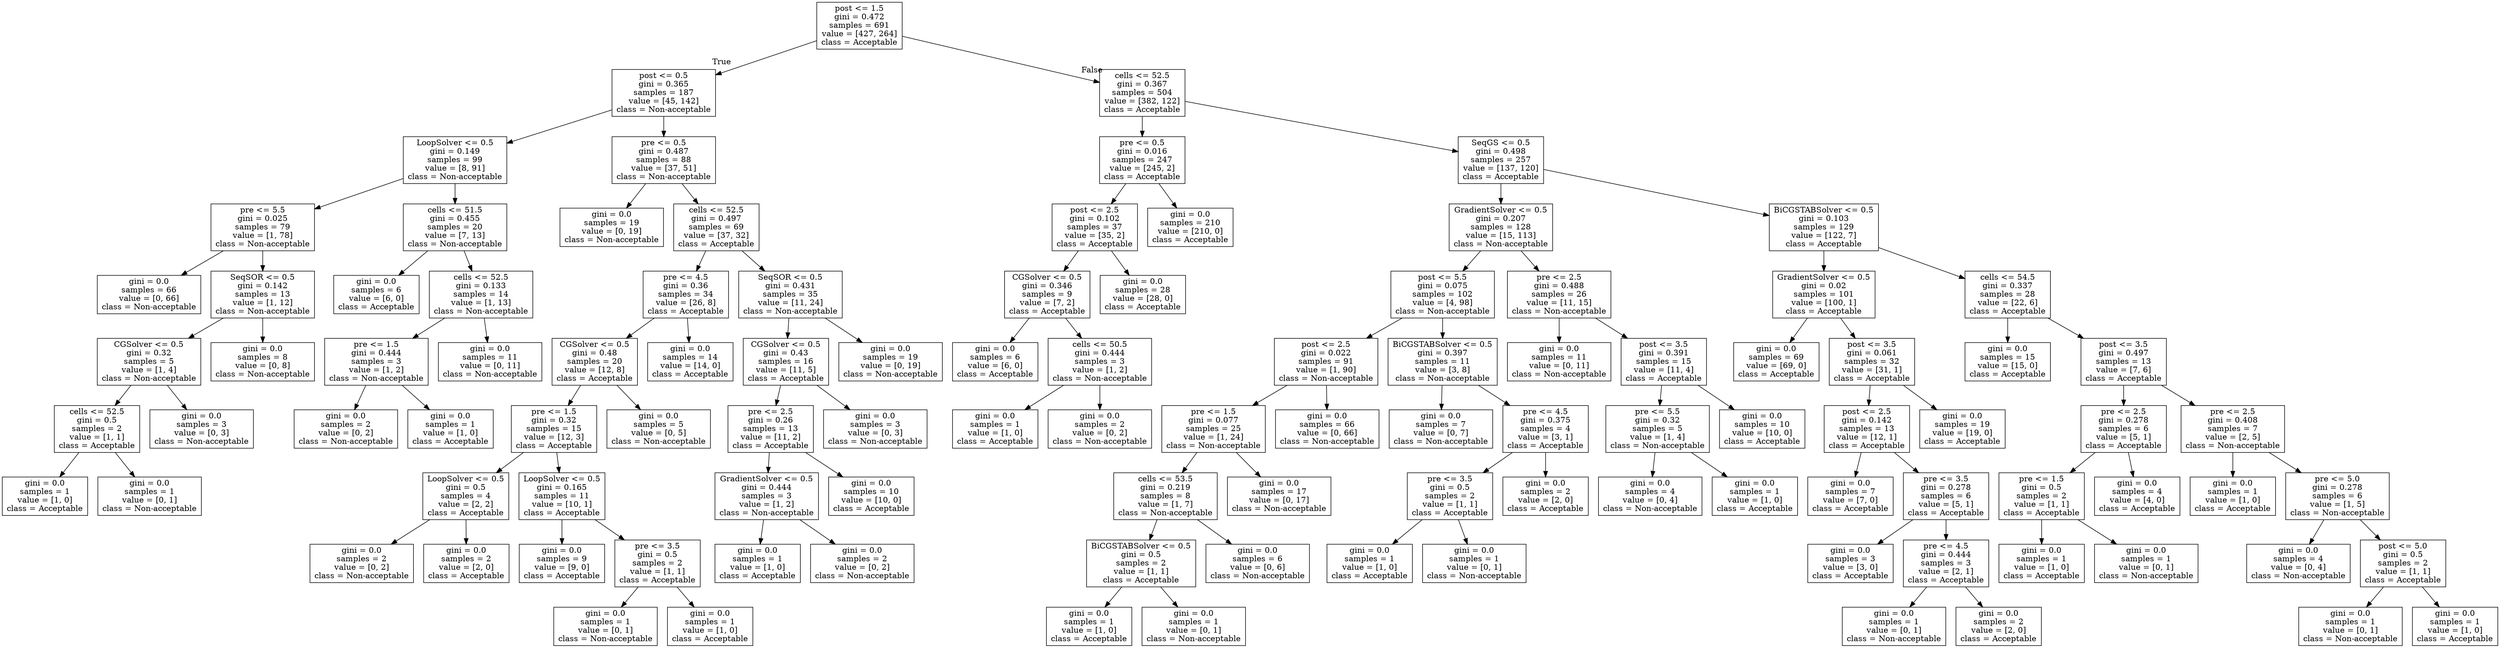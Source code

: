 digraph Tree {
node [shape=box] ;
0 [label="post <= 1.5\ngini = 0.472\nsamples = 691\nvalue = [427, 264]\nclass = Acceptable"] ;
1 [label="post <= 0.5\ngini = 0.365\nsamples = 187\nvalue = [45, 142]\nclass = Non-acceptable"] ;
0 -> 1 [labeldistance=2.5, labelangle=45, headlabel="True"] ;
2 [label="LoopSolver <= 0.5\ngini = 0.149\nsamples = 99\nvalue = [8, 91]\nclass = Non-acceptable"] ;
1 -> 2 ;
3 [label="pre <= 5.5\ngini = 0.025\nsamples = 79\nvalue = [1, 78]\nclass = Non-acceptable"] ;
2 -> 3 ;
4 [label="gini = 0.0\nsamples = 66\nvalue = [0, 66]\nclass = Non-acceptable"] ;
3 -> 4 ;
5 [label="SeqSOR <= 0.5\ngini = 0.142\nsamples = 13\nvalue = [1, 12]\nclass = Non-acceptable"] ;
3 -> 5 ;
6 [label="CGSolver <= 0.5\ngini = 0.32\nsamples = 5\nvalue = [1, 4]\nclass = Non-acceptable"] ;
5 -> 6 ;
7 [label="cells <= 52.5\ngini = 0.5\nsamples = 2\nvalue = [1, 1]\nclass = Acceptable"] ;
6 -> 7 ;
8 [label="gini = 0.0\nsamples = 1\nvalue = [1, 0]\nclass = Acceptable"] ;
7 -> 8 ;
9 [label="gini = 0.0\nsamples = 1\nvalue = [0, 1]\nclass = Non-acceptable"] ;
7 -> 9 ;
10 [label="gini = 0.0\nsamples = 3\nvalue = [0, 3]\nclass = Non-acceptable"] ;
6 -> 10 ;
11 [label="gini = 0.0\nsamples = 8\nvalue = [0, 8]\nclass = Non-acceptable"] ;
5 -> 11 ;
12 [label="cells <= 51.5\ngini = 0.455\nsamples = 20\nvalue = [7, 13]\nclass = Non-acceptable"] ;
2 -> 12 ;
13 [label="gini = 0.0\nsamples = 6\nvalue = [6, 0]\nclass = Acceptable"] ;
12 -> 13 ;
14 [label="cells <= 52.5\ngini = 0.133\nsamples = 14\nvalue = [1, 13]\nclass = Non-acceptable"] ;
12 -> 14 ;
15 [label="pre <= 1.5\ngini = 0.444\nsamples = 3\nvalue = [1, 2]\nclass = Non-acceptable"] ;
14 -> 15 ;
16 [label="gini = 0.0\nsamples = 2\nvalue = [0, 2]\nclass = Non-acceptable"] ;
15 -> 16 ;
17 [label="gini = 0.0\nsamples = 1\nvalue = [1, 0]\nclass = Acceptable"] ;
15 -> 17 ;
18 [label="gini = 0.0\nsamples = 11\nvalue = [0, 11]\nclass = Non-acceptable"] ;
14 -> 18 ;
19 [label="pre <= 0.5\ngini = 0.487\nsamples = 88\nvalue = [37, 51]\nclass = Non-acceptable"] ;
1 -> 19 ;
20 [label="gini = 0.0\nsamples = 19\nvalue = [0, 19]\nclass = Non-acceptable"] ;
19 -> 20 ;
21 [label="cells <= 52.5\ngini = 0.497\nsamples = 69\nvalue = [37, 32]\nclass = Acceptable"] ;
19 -> 21 ;
22 [label="pre <= 4.5\ngini = 0.36\nsamples = 34\nvalue = [26, 8]\nclass = Acceptable"] ;
21 -> 22 ;
23 [label="CGSolver <= 0.5\ngini = 0.48\nsamples = 20\nvalue = [12, 8]\nclass = Acceptable"] ;
22 -> 23 ;
24 [label="pre <= 1.5\ngini = 0.32\nsamples = 15\nvalue = [12, 3]\nclass = Acceptable"] ;
23 -> 24 ;
25 [label="LoopSolver <= 0.5\ngini = 0.5\nsamples = 4\nvalue = [2, 2]\nclass = Acceptable"] ;
24 -> 25 ;
26 [label="gini = 0.0\nsamples = 2\nvalue = [0, 2]\nclass = Non-acceptable"] ;
25 -> 26 ;
27 [label="gini = 0.0\nsamples = 2\nvalue = [2, 0]\nclass = Acceptable"] ;
25 -> 27 ;
28 [label="LoopSolver <= 0.5\ngini = 0.165\nsamples = 11\nvalue = [10, 1]\nclass = Acceptable"] ;
24 -> 28 ;
29 [label="gini = 0.0\nsamples = 9\nvalue = [9, 0]\nclass = Acceptable"] ;
28 -> 29 ;
30 [label="pre <= 3.5\ngini = 0.5\nsamples = 2\nvalue = [1, 1]\nclass = Acceptable"] ;
28 -> 30 ;
31 [label="gini = 0.0\nsamples = 1\nvalue = [0, 1]\nclass = Non-acceptable"] ;
30 -> 31 ;
32 [label="gini = 0.0\nsamples = 1\nvalue = [1, 0]\nclass = Acceptable"] ;
30 -> 32 ;
33 [label="gini = 0.0\nsamples = 5\nvalue = [0, 5]\nclass = Non-acceptable"] ;
23 -> 33 ;
34 [label="gini = 0.0\nsamples = 14\nvalue = [14, 0]\nclass = Acceptable"] ;
22 -> 34 ;
35 [label="SeqSOR <= 0.5\ngini = 0.431\nsamples = 35\nvalue = [11, 24]\nclass = Non-acceptable"] ;
21 -> 35 ;
36 [label="CGSolver <= 0.5\ngini = 0.43\nsamples = 16\nvalue = [11, 5]\nclass = Acceptable"] ;
35 -> 36 ;
37 [label="pre <= 2.5\ngini = 0.26\nsamples = 13\nvalue = [11, 2]\nclass = Acceptable"] ;
36 -> 37 ;
38 [label="GradientSolver <= 0.5\ngini = 0.444\nsamples = 3\nvalue = [1, 2]\nclass = Non-acceptable"] ;
37 -> 38 ;
39 [label="gini = 0.0\nsamples = 1\nvalue = [1, 0]\nclass = Acceptable"] ;
38 -> 39 ;
40 [label="gini = 0.0\nsamples = 2\nvalue = [0, 2]\nclass = Non-acceptable"] ;
38 -> 40 ;
41 [label="gini = 0.0\nsamples = 10\nvalue = [10, 0]\nclass = Acceptable"] ;
37 -> 41 ;
42 [label="gini = 0.0\nsamples = 3\nvalue = [0, 3]\nclass = Non-acceptable"] ;
36 -> 42 ;
43 [label="gini = 0.0\nsamples = 19\nvalue = [0, 19]\nclass = Non-acceptable"] ;
35 -> 43 ;
44 [label="cells <= 52.5\ngini = 0.367\nsamples = 504\nvalue = [382, 122]\nclass = Acceptable"] ;
0 -> 44 [labeldistance=2.5, labelangle=-45, headlabel="False"] ;
45 [label="pre <= 0.5\ngini = 0.016\nsamples = 247\nvalue = [245, 2]\nclass = Acceptable"] ;
44 -> 45 ;
46 [label="post <= 2.5\ngini = 0.102\nsamples = 37\nvalue = [35, 2]\nclass = Acceptable"] ;
45 -> 46 ;
47 [label="CGSolver <= 0.5\ngini = 0.346\nsamples = 9\nvalue = [7, 2]\nclass = Acceptable"] ;
46 -> 47 ;
48 [label="gini = 0.0\nsamples = 6\nvalue = [6, 0]\nclass = Acceptable"] ;
47 -> 48 ;
49 [label="cells <= 50.5\ngini = 0.444\nsamples = 3\nvalue = [1, 2]\nclass = Non-acceptable"] ;
47 -> 49 ;
50 [label="gini = 0.0\nsamples = 1\nvalue = [1, 0]\nclass = Acceptable"] ;
49 -> 50 ;
51 [label="gini = 0.0\nsamples = 2\nvalue = [0, 2]\nclass = Non-acceptable"] ;
49 -> 51 ;
52 [label="gini = 0.0\nsamples = 28\nvalue = [28, 0]\nclass = Acceptable"] ;
46 -> 52 ;
53 [label="gini = 0.0\nsamples = 210\nvalue = [210, 0]\nclass = Acceptable"] ;
45 -> 53 ;
54 [label="SeqGS <= 0.5\ngini = 0.498\nsamples = 257\nvalue = [137, 120]\nclass = Acceptable"] ;
44 -> 54 ;
55 [label="GradientSolver <= 0.5\ngini = 0.207\nsamples = 128\nvalue = [15, 113]\nclass = Non-acceptable"] ;
54 -> 55 ;
56 [label="post <= 5.5\ngini = 0.075\nsamples = 102\nvalue = [4, 98]\nclass = Non-acceptable"] ;
55 -> 56 ;
57 [label="post <= 2.5\ngini = 0.022\nsamples = 91\nvalue = [1, 90]\nclass = Non-acceptable"] ;
56 -> 57 ;
58 [label="pre <= 1.5\ngini = 0.077\nsamples = 25\nvalue = [1, 24]\nclass = Non-acceptable"] ;
57 -> 58 ;
59 [label="cells <= 53.5\ngini = 0.219\nsamples = 8\nvalue = [1, 7]\nclass = Non-acceptable"] ;
58 -> 59 ;
60 [label="BiCGSTABSolver <= 0.5\ngini = 0.5\nsamples = 2\nvalue = [1, 1]\nclass = Acceptable"] ;
59 -> 60 ;
61 [label="gini = 0.0\nsamples = 1\nvalue = [1, 0]\nclass = Acceptable"] ;
60 -> 61 ;
62 [label="gini = 0.0\nsamples = 1\nvalue = [0, 1]\nclass = Non-acceptable"] ;
60 -> 62 ;
63 [label="gini = 0.0\nsamples = 6\nvalue = [0, 6]\nclass = Non-acceptable"] ;
59 -> 63 ;
64 [label="gini = 0.0\nsamples = 17\nvalue = [0, 17]\nclass = Non-acceptable"] ;
58 -> 64 ;
65 [label="gini = 0.0\nsamples = 66\nvalue = [0, 66]\nclass = Non-acceptable"] ;
57 -> 65 ;
66 [label="BiCGSTABSolver <= 0.5\ngini = 0.397\nsamples = 11\nvalue = [3, 8]\nclass = Non-acceptable"] ;
56 -> 66 ;
67 [label="gini = 0.0\nsamples = 7\nvalue = [0, 7]\nclass = Non-acceptable"] ;
66 -> 67 ;
68 [label="pre <= 4.5\ngini = 0.375\nsamples = 4\nvalue = [3, 1]\nclass = Acceptable"] ;
66 -> 68 ;
69 [label="pre <= 3.5\ngini = 0.5\nsamples = 2\nvalue = [1, 1]\nclass = Acceptable"] ;
68 -> 69 ;
70 [label="gini = 0.0\nsamples = 1\nvalue = [1, 0]\nclass = Acceptable"] ;
69 -> 70 ;
71 [label="gini = 0.0\nsamples = 1\nvalue = [0, 1]\nclass = Non-acceptable"] ;
69 -> 71 ;
72 [label="gini = 0.0\nsamples = 2\nvalue = [2, 0]\nclass = Acceptable"] ;
68 -> 72 ;
73 [label="pre <= 2.5\ngini = 0.488\nsamples = 26\nvalue = [11, 15]\nclass = Non-acceptable"] ;
55 -> 73 ;
74 [label="gini = 0.0\nsamples = 11\nvalue = [0, 11]\nclass = Non-acceptable"] ;
73 -> 74 ;
75 [label="post <= 3.5\ngini = 0.391\nsamples = 15\nvalue = [11, 4]\nclass = Acceptable"] ;
73 -> 75 ;
76 [label="pre <= 5.5\ngini = 0.32\nsamples = 5\nvalue = [1, 4]\nclass = Non-acceptable"] ;
75 -> 76 ;
77 [label="gini = 0.0\nsamples = 4\nvalue = [0, 4]\nclass = Non-acceptable"] ;
76 -> 77 ;
78 [label="gini = 0.0\nsamples = 1\nvalue = [1, 0]\nclass = Acceptable"] ;
76 -> 78 ;
79 [label="gini = 0.0\nsamples = 10\nvalue = [10, 0]\nclass = Acceptable"] ;
75 -> 79 ;
80 [label="BiCGSTABSolver <= 0.5\ngini = 0.103\nsamples = 129\nvalue = [122, 7]\nclass = Acceptable"] ;
54 -> 80 ;
81 [label="GradientSolver <= 0.5\ngini = 0.02\nsamples = 101\nvalue = [100, 1]\nclass = Acceptable"] ;
80 -> 81 ;
82 [label="gini = 0.0\nsamples = 69\nvalue = [69, 0]\nclass = Acceptable"] ;
81 -> 82 ;
83 [label="post <= 3.5\ngini = 0.061\nsamples = 32\nvalue = [31, 1]\nclass = Acceptable"] ;
81 -> 83 ;
84 [label="post <= 2.5\ngini = 0.142\nsamples = 13\nvalue = [12, 1]\nclass = Acceptable"] ;
83 -> 84 ;
85 [label="gini = 0.0\nsamples = 7\nvalue = [7, 0]\nclass = Acceptable"] ;
84 -> 85 ;
86 [label="pre <= 3.5\ngini = 0.278\nsamples = 6\nvalue = [5, 1]\nclass = Acceptable"] ;
84 -> 86 ;
87 [label="gini = 0.0\nsamples = 3\nvalue = [3, 0]\nclass = Acceptable"] ;
86 -> 87 ;
88 [label="pre <= 4.5\ngini = 0.444\nsamples = 3\nvalue = [2, 1]\nclass = Acceptable"] ;
86 -> 88 ;
89 [label="gini = 0.0\nsamples = 1\nvalue = [0, 1]\nclass = Non-acceptable"] ;
88 -> 89 ;
90 [label="gini = 0.0\nsamples = 2\nvalue = [2, 0]\nclass = Acceptable"] ;
88 -> 90 ;
91 [label="gini = 0.0\nsamples = 19\nvalue = [19, 0]\nclass = Acceptable"] ;
83 -> 91 ;
92 [label="cells <= 54.5\ngini = 0.337\nsamples = 28\nvalue = [22, 6]\nclass = Acceptable"] ;
80 -> 92 ;
93 [label="gini = 0.0\nsamples = 15\nvalue = [15, 0]\nclass = Acceptable"] ;
92 -> 93 ;
94 [label="post <= 3.5\ngini = 0.497\nsamples = 13\nvalue = [7, 6]\nclass = Acceptable"] ;
92 -> 94 ;
95 [label="pre <= 2.5\ngini = 0.278\nsamples = 6\nvalue = [5, 1]\nclass = Acceptable"] ;
94 -> 95 ;
96 [label="pre <= 1.5\ngini = 0.5\nsamples = 2\nvalue = [1, 1]\nclass = Acceptable"] ;
95 -> 96 ;
97 [label="gini = 0.0\nsamples = 1\nvalue = [1, 0]\nclass = Acceptable"] ;
96 -> 97 ;
98 [label="gini = 0.0\nsamples = 1\nvalue = [0, 1]\nclass = Non-acceptable"] ;
96 -> 98 ;
99 [label="gini = 0.0\nsamples = 4\nvalue = [4, 0]\nclass = Acceptable"] ;
95 -> 99 ;
100 [label="pre <= 2.5\ngini = 0.408\nsamples = 7\nvalue = [2, 5]\nclass = Non-acceptable"] ;
94 -> 100 ;
101 [label="gini = 0.0\nsamples = 1\nvalue = [1, 0]\nclass = Acceptable"] ;
100 -> 101 ;
102 [label="pre <= 5.0\ngini = 0.278\nsamples = 6\nvalue = [1, 5]\nclass = Non-acceptable"] ;
100 -> 102 ;
103 [label="gini = 0.0\nsamples = 4\nvalue = [0, 4]\nclass = Non-acceptable"] ;
102 -> 103 ;
104 [label="post <= 5.0\ngini = 0.5\nsamples = 2\nvalue = [1, 1]\nclass = Acceptable"] ;
102 -> 104 ;
105 [label="gini = 0.0\nsamples = 1\nvalue = [0, 1]\nclass = Non-acceptable"] ;
104 -> 105 ;
106 [label="gini = 0.0\nsamples = 1\nvalue = [1, 0]\nclass = Acceptable"] ;
104 -> 106 ;
}